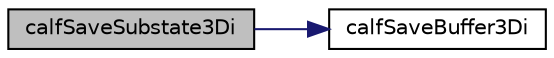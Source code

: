 digraph "calfSaveSubstate3Di"
{
  edge [fontname="Helvetica",fontsize="10",labelfontname="Helvetica",labelfontsize="10"];
  node [fontname="Helvetica",fontsize="10",shape=record];
  rankdir="LR";
  Node1 [label="calfSaveSubstate3Di",height=0.2,width=0.4,color="black", fillcolor="grey75", style="filled" fontcolor="black"];
  Node1 -> Node2 [color="midnightblue",fontsize="10",style="solid",fontname="Helvetica"];
  Node2 [label="calfSaveBuffer3Di",height=0.2,width=0.4,color="black", fillcolor="white", style="filled",URL="$cal3_d_buffer_i_o_8c.html#ac8cbbcbe80fac89a434aec67840a0271",tooltip="Saves an int 3D buffer to file. "];
}
